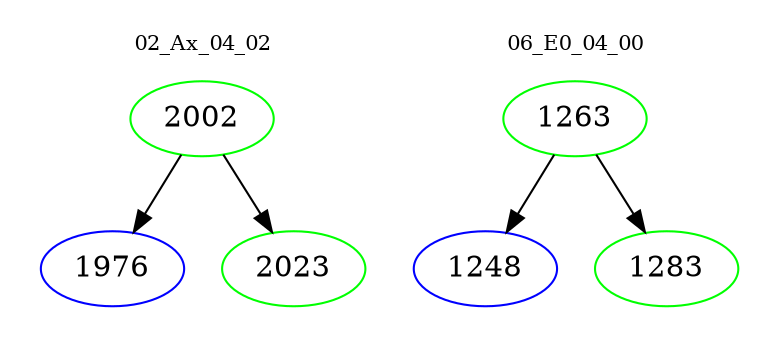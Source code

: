 digraph{
subgraph cluster_0 {
color = white
label = "02_Ax_04_02";
fontsize=10;
T0_2002 [label="2002", color="green"]
T0_2002 -> T0_1976 [color="black"]
T0_1976 [label="1976", color="blue"]
T0_2002 -> T0_2023 [color="black"]
T0_2023 [label="2023", color="green"]
}
subgraph cluster_1 {
color = white
label = "06_E0_04_00";
fontsize=10;
T1_1263 [label="1263", color="green"]
T1_1263 -> T1_1248 [color="black"]
T1_1248 [label="1248", color="blue"]
T1_1263 -> T1_1283 [color="black"]
T1_1283 [label="1283", color="green"]
}
}
